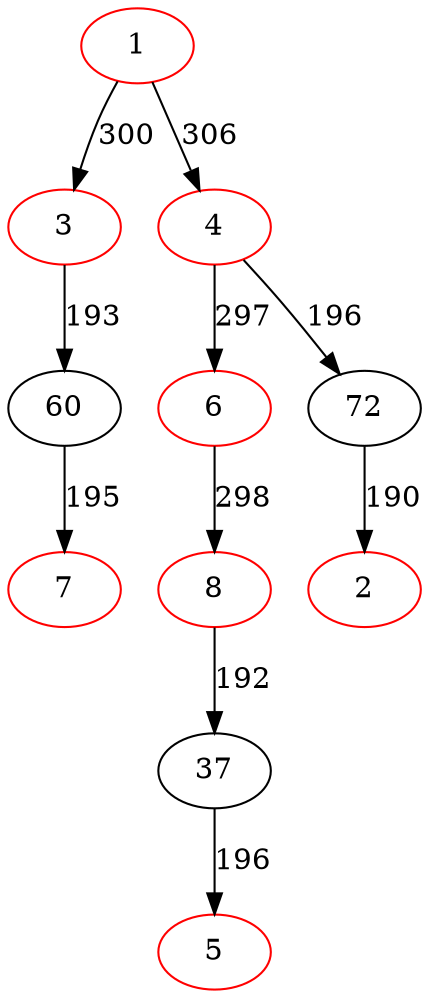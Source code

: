 digraph {
1[color=red]
3[color=red]
60[color=black]
7[color=red]
60->7[label=195]
3->60[label=193]
1->3[label=300]
4[color=red]
6[color=red]
8[color=red]
37[color=black]
5[color=red]
37->5[label=196]
8->37[label=192]
6->8[label=298]
4->6[label=297]
72[color=black]
2[color=red]
72->2[label=190]
4->72[label=196]
1->4[label=306]
}